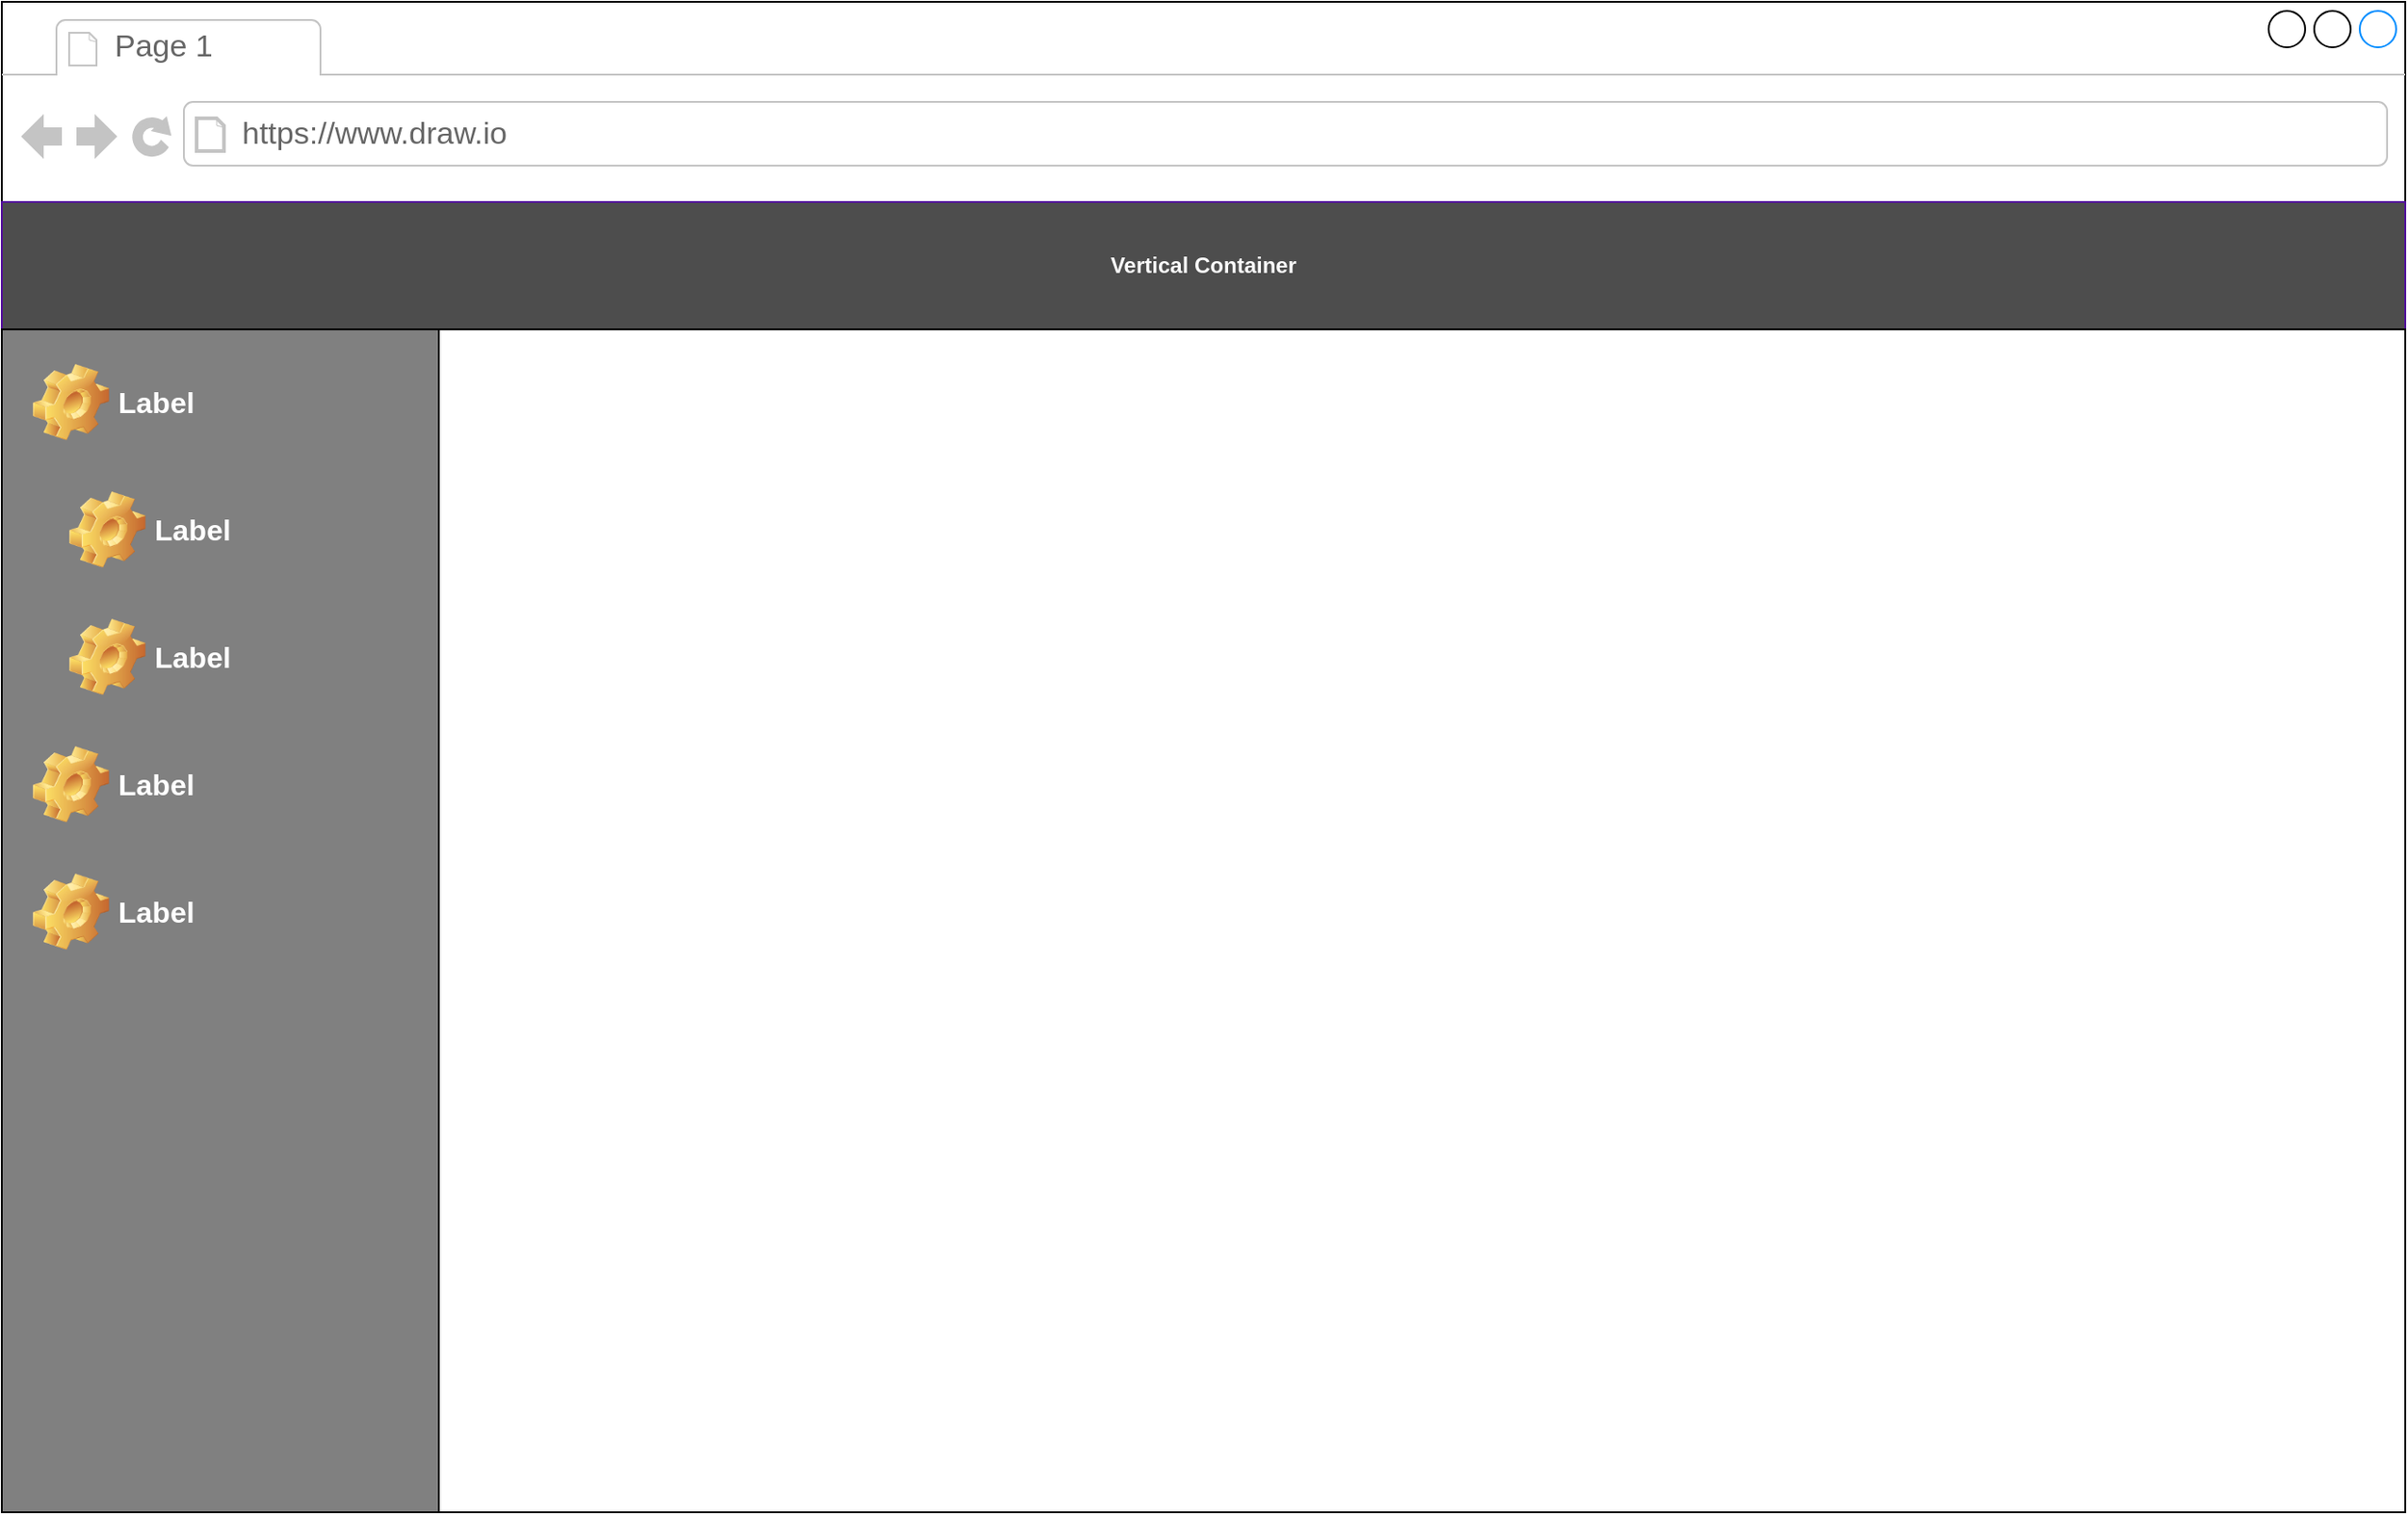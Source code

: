 <mxfile version="22.0.2" type="device">
  <diagram name="第 1 页" id="phZu7aXWhsZl9Tb5U_Hm">
    <mxGraphModel dx="2058" dy="1180" grid="1" gridSize="10" guides="1" tooltips="1" connect="1" arrows="1" fold="1" page="1" pageScale="1" pageWidth="827" pageHeight="1169" math="0" shadow="0">
      <root>
        <mxCell id="0" />
        <mxCell id="1" parent="0" />
        <mxCell id="5_JrIfiCUXDxMl18GAyM-1" value="" style="strokeWidth=1;shadow=0;dashed=0;align=center;html=1;shape=mxgraph.mockup.containers.browserWindow;rSize=0;strokeColor=default;strokeColor2=#008cff;strokeColor3=#c4c4c4;mainText=,;recursiveResize=0;" parent="1" vertex="1">
          <mxGeometry x="40" y="40" width="1320" height="830" as="geometry" />
        </mxCell>
        <mxCell id="5_JrIfiCUXDxMl18GAyM-2" value="Page 1" style="strokeWidth=1;shadow=0;dashed=0;align=center;html=1;shape=mxgraph.mockup.containers.anchor;fontSize=17;fontColor=#666666;align=left;whiteSpace=wrap;" parent="5_JrIfiCUXDxMl18GAyM-1" vertex="1">
          <mxGeometry x="60" y="12" width="110" height="26" as="geometry" />
        </mxCell>
        <mxCell id="5_JrIfiCUXDxMl18GAyM-3" value="https://www.draw.io" style="strokeWidth=1;shadow=0;dashed=0;align=center;html=1;shape=mxgraph.mockup.containers.anchor;rSize=0;fontSize=17;fontColor=#666666;align=left;" parent="5_JrIfiCUXDxMl18GAyM-1" vertex="1">
          <mxGeometry x="130" y="60" width="250" height="26" as="geometry" />
        </mxCell>
        <mxCell id="5_JrIfiCUXDxMl18GAyM-4" value="Vertical Container" style="swimlane;whiteSpace=wrap;html=1;startSize=70;labelBackgroundColor=none;fillColor=#4D4D4D;strokeColor=#52099C;fontColor=#FAFAFA;swimlaneFillColor=none;" parent="5_JrIfiCUXDxMl18GAyM-1" vertex="1">
          <mxGeometry y="110" width="1320" height="720" as="geometry" />
        </mxCell>
        <mxCell id="5_JrIfiCUXDxMl18GAyM-5" value="" style="swimlane;horizontal=0;whiteSpace=wrap;html=1;startSize=240;fillColor=#808080;" parent="5_JrIfiCUXDxMl18GAyM-4" vertex="1">
          <mxGeometry y="70" width="1320" height="650" as="geometry" />
        </mxCell>
        <mxCell id="5_JrIfiCUXDxMl18GAyM-6" value="Label" style="label;whiteSpace=wrap;html=1;image=img/clipart/Gear_128x128.png;rounded=0;glass=0;shadow=0;fillColor=none;strokeColor=none;fontColor=#ffffff;fontSize=16;align=left;labelBorderColor=none;" parent="5_JrIfiCUXDxMl18GAyM-5" vertex="1">
          <mxGeometry x="10" y="10" width="220" height="60" as="geometry" />
        </mxCell>
        <mxCell id="5_JrIfiCUXDxMl18GAyM-7" value="Label" style="label;whiteSpace=wrap;html=1;image=img/clipart/Gear_128x128.png;rounded=0;glass=0;shadow=0;fillColor=none;strokeColor=none;fontColor=#ffffff;fontSize=16;align=left;labelBorderColor=none;" parent="5_JrIfiCUXDxMl18GAyM-5" vertex="1">
          <mxGeometry x="30" y="80" width="200" height="60" as="geometry" />
        </mxCell>
        <mxCell id="5_JrIfiCUXDxMl18GAyM-8" value="Label" style="label;whiteSpace=wrap;html=1;image=img/clipart/Gear_128x128.png;rounded=0;glass=0;shadow=0;fillColor=none;strokeColor=none;fontColor=#ffffff;fontSize=16;align=left;labelBorderColor=none;" parent="5_JrIfiCUXDxMl18GAyM-5" vertex="1">
          <mxGeometry x="30" y="150" width="200" height="60" as="geometry" />
        </mxCell>
        <mxCell id="5_JrIfiCUXDxMl18GAyM-9" value="Label" style="label;whiteSpace=wrap;html=1;image=img/clipart/Gear_128x128.png;rounded=0;glass=0;shadow=0;fillColor=none;strokeColor=none;fontColor=#ffffff;fontSize=16;align=left;labelBorderColor=none;" parent="5_JrIfiCUXDxMl18GAyM-5" vertex="1">
          <mxGeometry x="10" y="220" width="220" height="60" as="geometry" />
        </mxCell>
        <mxCell id="5_JrIfiCUXDxMl18GAyM-10" value="Label" style="label;whiteSpace=wrap;html=1;image=img/clipart/Gear_128x128.png;rounded=0;glass=0;shadow=0;fillColor=none;strokeColor=none;fontColor=#ffffff;fontSize=16;align=left;labelBorderColor=none;" parent="5_JrIfiCUXDxMl18GAyM-5" vertex="1">
          <mxGeometry x="10" y="290" width="220" height="60" as="geometry" />
        </mxCell>
      </root>
    </mxGraphModel>
  </diagram>
</mxfile>

